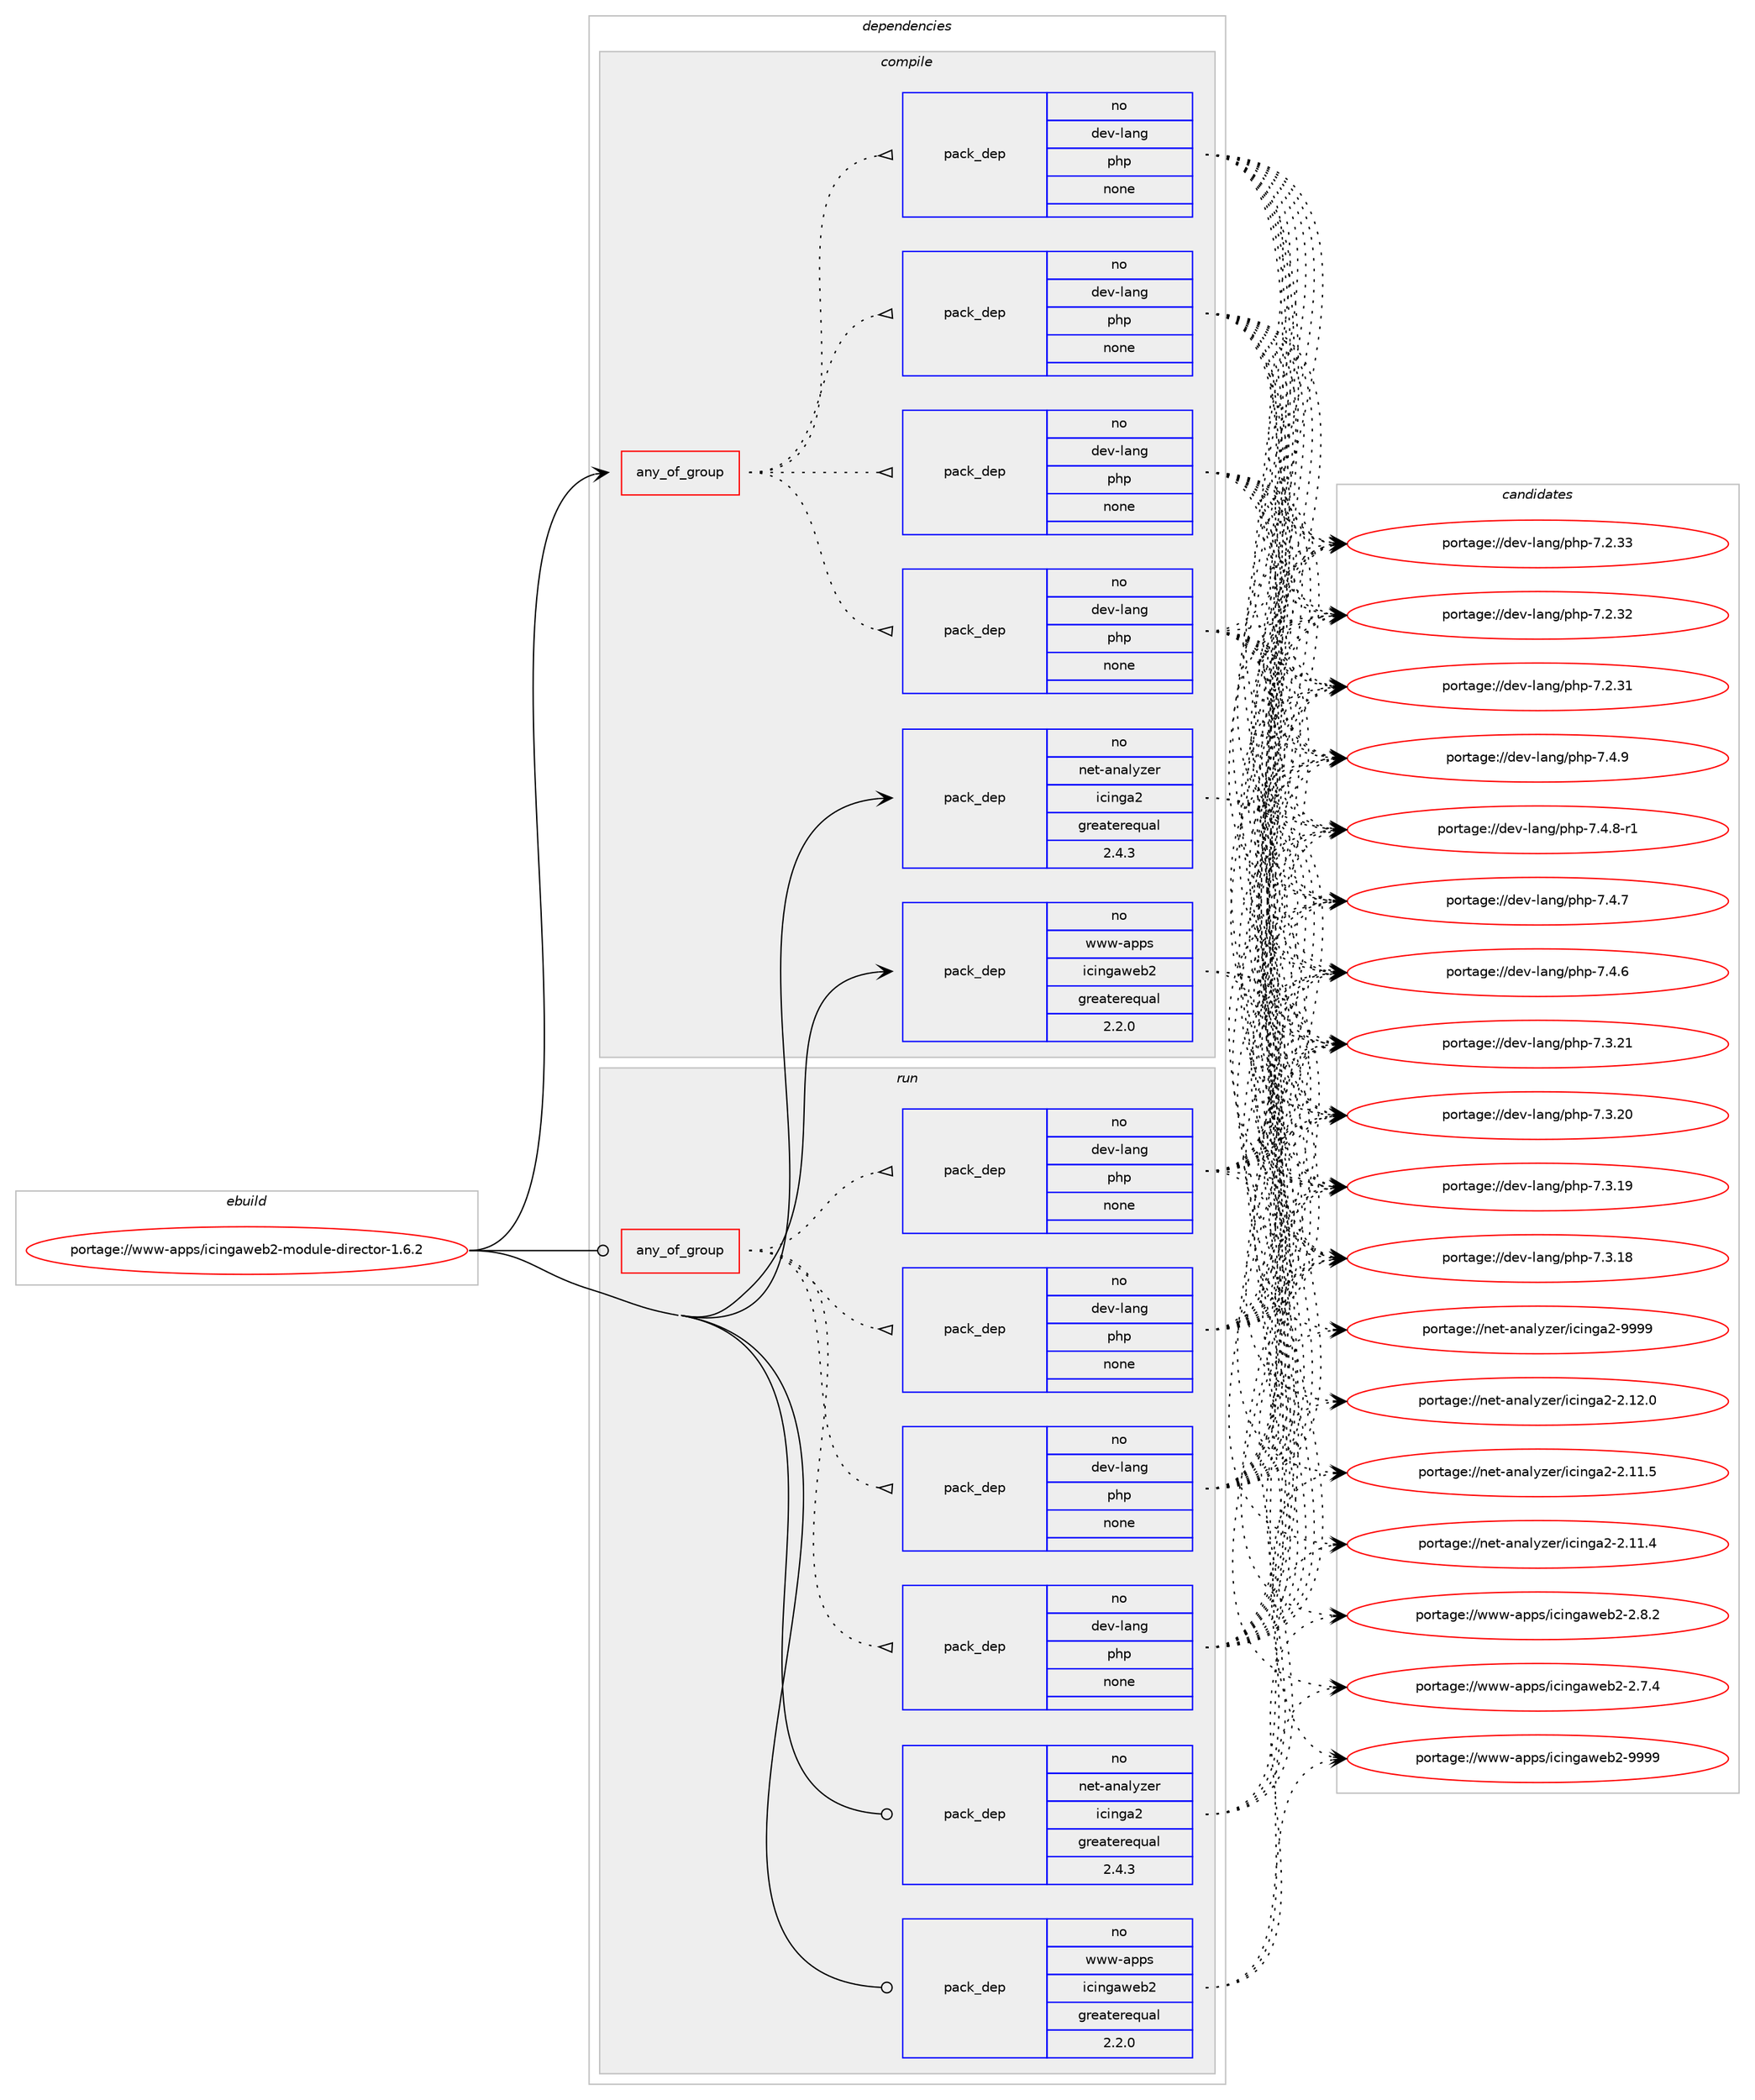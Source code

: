 digraph prolog {

# *************
# Graph options
# *************

newrank=true;
concentrate=true;
compound=true;
graph [rankdir=LR,fontname=Helvetica,fontsize=10,ranksep=1.5];#, ranksep=2.5, nodesep=0.2];
edge  [arrowhead=vee];
node  [fontname=Helvetica,fontsize=10];

# **********
# The ebuild
# **********

subgraph cluster_leftcol {
color=gray;
rank=same;
label=<<i>ebuild</i>>;
id [label="portage://www-apps/icingaweb2-module-director-1.6.2", color=red, width=4, href="../www-apps/icingaweb2-module-director-1.6.2.svg"];
}

# ****************
# The dependencies
# ****************

subgraph cluster_midcol {
color=gray;
label=<<i>dependencies</i>>;
subgraph cluster_compile {
fillcolor="#eeeeee";
style=filled;
label=<<i>compile</i>>;
subgraph any19 {
dependency1861 [label=<<TABLE BORDER="0" CELLBORDER="1" CELLSPACING="0" CELLPADDING="4"><TR><TD CELLPADDING="10">any_of_group</TD></TR></TABLE>>, shape=none, color=red];subgraph pack1609 {
dependency1862 [label=<<TABLE BORDER="0" CELLBORDER="1" CELLSPACING="0" CELLPADDING="4" WIDTH="220"><TR><TD ROWSPAN="6" CELLPADDING="30">pack_dep</TD></TR><TR><TD WIDTH="110">no</TD></TR><TR><TD>dev-lang</TD></TR><TR><TD>php</TD></TR><TR><TD>none</TD></TR><TR><TD></TD></TR></TABLE>>, shape=none, color=blue];
}
dependency1861:e -> dependency1862:w [weight=20,style="dotted",arrowhead="oinv"];
subgraph pack1610 {
dependency1863 [label=<<TABLE BORDER="0" CELLBORDER="1" CELLSPACING="0" CELLPADDING="4" WIDTH="220"><TR><TD ROWSPAN="6" CELLPADDING="30">pack_dep</TD></TR><TR><TD WIDTH="110">no</TD></TR><TR><TD>dev-lang</TD></TR><TR><TD>php</TD></TR><TR><TD>none</TD></TR><TR><TD></TD></TR></TABLE>>, shape=none, color=blue];
}
dependency1861:e -> dependency1863:w [weight=20,style="dotted",arrowhead="oinv"];
subgraph pack1611 {
dependency1864 [label=<<TABLE BORDER="0" CELLBORDER="1" CELLSPACING="0" CELLPADDING="4" WIDTH="220"><TR><TD ROWSPAN="6" CELLPADDING="30">pack_dep</TD></TR><TR><TD WIDTH="110">no</TD></TR><TR><TD>dev-lang</TD></TR><TR><TD>php</TD></TR><TR><TD>none</TD></TR><TR><TD></TD></TR></TABLE>>, shape=none, color=blue];
}
dependency1861:e -> dependency1864:w [weight=20,style="dotted",arrowhead="oinv"];
subgraph pack1612 {
dependency1865 [label=<<TABLE BORDER="0" CELLBORDER="1" CELLSPACING="0" CELLPADDING="4" WIDTH="220"><TR><TD ROWSPAN="6" CELLPADDING="30">pack_dep</TD></TR><TR><TD WIDTH="110">no</TD></TR><TR><TD>dev-lang</TD></TR><TR><TD>php</TD></TR><TR><TD>none</TD></TR><TR><TD></TD></TR></TABLE>>, shape=none, color=blue];
}
dependency1861:e -> dependency1865:w [weight=20,style="dotted",arrowhead="oinv"];
}
id:e -> dependency1861:w [weight=20,style="solid",arrowhead="vee"];
subgraph pack1613 {
dependency1866 [label=<<TABLE BORDER="0" CELLBORDER="1" CELLSPACING="0" CELLPADDING="4" WIDTH="220"><TR><TD ROWSPAN="6" CELLPADDING="30">pack_dep</TD></TR><TR><TD WIDTH="110">no</TD></TR><TR><TD>net-analyzer</TD></TR><TR><TD>icinga2</TD></TR><TR><TD>greaterequal</TD></TR><TR><TD>2.4.3</TD></TR></TABLE>>, shape=none, color=blue];
}
id:e -> dependency1866:w [weight=20,style="solid",arrowhead="vee"];
subgraph pack1614 {
dependency1867 [label=<<TABLE BORDER="0" CELLBORDER="1" CELLSPACING="0" CELLPADDING="4" WIDTH="220"><TR><TD ROWSPAN="6" CELLPADDING="30">pack_dep</TD></TR><TR><TD WIDTH="110">no</TD></TR><TR><TD>www-apps</TD></TR><TR><TD>icingaweb2</TD></TR><TR><TD>greaterequal</TD></TR><TR><TD>2.2.0</TD></TR></TABLE>>, shape=none, color=blue];
}
id:e -> dependency1867:w [weight=20,style="solid",arrowhead="vee"];
}
subgraph cluster_compileandrun {
fillcolor="#eeeeee";
style=filled;
label=<<i>compile and run</i>>;
}
subgraph cluster_run {
fillcolor="#eeeeee";
style=filled;
label=<<i>run</i>>;
subgraph any20 {
dependency1868 [label=<<TABLE BORDER="0" CELLBORDER="1" CELLSPACING="0" CELLPADDING="4"><TR><TD CELLPADDING="10">any_of_group</TD></TR></TABLE>>, shape=none, color=red];subgraph pack1615 {
dependency1869 [label=<<TABLE BORDER="0" CELLBORDER="1" CELLSPACING="0" CELLPADDING="4" WIDTH="220"><TR><TD ROWSPAN="6" CELLPADDING="30">pack_dep</TD></TR><TR><TD WIDTH="110">no</TD></TR><TR><TD>dev-lang</TD></TR><TR><TD>php</TD></TR><TR><TD>none</TD></TR><TR><TD></TD></TR></TABLE>>, shape=none, color=blue];
}
dependency1868:e -> dependency1869:w [weight=20,style="dotted",arrowhead="oinv"];
subgraph pack1616 {
dependency1870 [label=<<TABLE BORDER="0" CELLBORDER="1" CELLSPACING="0" CELLPADDING="4" WIDTH="220"><TR><TD ROWSPAN="6" CELLPADDING="30">pack_dep</TD></TR><TR><TD WIDTH="110">no</TD></TR><TR><TD>dev-lang</TD></TR><TR><TD>php</TD></TR><TR><TD>none</TD></TR><TR><TD></TD></TR></TABLE>>, shape=none, color=blue];
}
dependency1868:e -> dependency1870:w [weight=20,style="dotted",arrowhead="oinv"];
subgraph pack1617 {
dependency1871 [label=<<TABLE BORDER="0" CELLBORDER="1" CELLSPACING="0" CELLPADDING="4" WIDTH="220"><TR><TD ROWSPAN="6" CELLPADDING="30">pack_dep</TD></TR><TR><TD WIDTH="110">no</TD></TR><TR><TD>dev-lang</TD></TR><TR><TD>php</TD></TR><TR><TD>none</TD></TR><TR><TD></TD></TR></TABLE>>, shape=none, color=blue];
}
dependency1868:e -> dependency1871:w [weight=20,style="dotted",arrowhead="oinv"];
subgraph pack1618 {
dependency1872 [label=<<TABLE BORDER="0" CELLBORDER="1" CELLSPACING="0" CELLPADDING="4" WIDTH="220"><TR><TD ROWSPAN="6" CELLPADDING="30">pack_dep</TD></TR><TR><TD WIDTH="110">no</TD></TR><TR><TD>dev-lang</TD></TR><TR><TD>php</TD></TR><TR><TD>none</TD></TR><TR><TD></TD></TR></TABLE>>, shape=none, color=blue];
}
dependency1868:e -> dependency1872:w [weight=20,style="dotted",arrowhead="oinv"];
}
id:e -> dependency1868:w [weight=20,style="solid",arrowhead="odot"];
subgraph pack1619 {
dependency1873 [label=<<TABLE BORDER="0" CELLBORDER="1" CELLSPACING="0" CELLPADDING="4" WIDTH="220"><TR><TD ROWSPAN="6" CELLPADDING="30">pack_dep</TD></TR><TR><TD WIDTH="110">no</TD></TR><TR><TD>net-analyzer</TD></TR><TR><TD>icinga2</TD></TR><TR><TD>greaterequal</TD></TR><TR><TD>2.4.3</TD></TR></TABLE>>, shape=none, color=blue];
}
id:e -> dependency1873:w [weight=20,style="solid",arrowhead="odot"];
subgraph pack1620 {
dependency1874 [label=<<TABLE BORDER="0" CELLBORDER="1" CELLSPACING="0" CELLPADDING="4" WIDTH="220"><TR><TD ROWSPAN="6" CELLPADDING="30">pack_dep</TD></TR><TR><TD WIDTH="110">no</TD></TR><TR><TD>www-apps</TD></TR><TR><TD>icingaweb2</TD></TR><TR><TD>greaterequal</TD></TR><TR><TD>2.2.0</TD></TR></TABLE>>, shape=none, color=blue];
}
id:e -> dependency1874:w [weight=20,style="solid",arrowhead="odot"];
}
}

# **************
# The candidates
# **************

subgraph cluster_choices {
rank=same;
color=gray;
label=<<i>candidates</i>>;

subgraph choice1609 {
color=black;
nodesep=1;
choice100101118451089711010347112104112455546524657 [label="portage://dev-lang/php-7.4.9", color=red, width=4,href="../dev-lang/php-7.4.9.svg"];
choice1001011184510897110103471121041124555465246564511449 [label="portage://dev-lang/php-7.4.8-r1", color=red, width=4,href="../dev-lang/php-7.4.8-r1.svg"];
choice100101118451089711010347112104112455546524655 [label="portage://dev-lang/php-7.4.7", color=red, width=4,href="../dev-lang/php-7.4.7.svg"];
choice100101118451089711010347112104112455546524654 [label="portage://dev-lang/php-7.4.6", color=red, width=4,href="../dev-lang/php-7.4.6.svg"];
choice10010111845108971101034711210411245554651465049 [label="portage://dev-lang/php-7.3.21", color=red, width=4,href="../dev-lang/php-7.3.21.svg"];
choice10010111845108971101034711210411245554651465048 [label="portage://dev-lang/php-7.3.20", color=red, width=4,href="../dev-lang/php-7.3.20.svg"];
choice10010111845108971101034711210411245554651464957 [label="portage://dev-lang/php-7.3.19", color=red, width=4,href="../dev-lang/php-7.3.19.svg"];
choice10010111845108971101034711210411245554651464956 [label="portage://dev-lang/php-7.3.18", color=red, width=4,href="../dev-lang/php-7.3.18.svg"];
choice10010111845108971101034711210411245554650465151 [label="portage://dev-lang/php-7.2.33", color=red, width=4,href="../dev-lang/php-7.2.33.svg"];
choice10010111845108971101034711210411245554650465150 [label="portage://dev-lang/php-7.2.32", color=red, width=4,href="../dev-lang/php-7.2.32.svg"];
choice10010111845108971101034711210411245554650465149 [label="portage://dev-lang/php-7.2.31", color=red, width=4,href="../dev-lang/php-7.2.31.svg"];
dependency1862:e -> choice100101118451089711010347112104112455546524657:w [style=dotted,weight="100"];
dependency1862:e -> choice1001011184510897110103471121041124555465246564511449:w [style=dotted,weight="100"];
dependency1862:e -> choice100101118451089711010347112104112455546524655:w [style=dotted,weight="100"];
dependency1862:e -> choice100101118451089711010347112104112455546524654:w [style=dotted,weight="100"];
dependency1862:e -> choice10010111845108971101034711210411245554651465049:w [style=dotted,weight="100"];
dependency1862:e -> choice10010111845108971101034711210411245554651465048:w [style=dotted,weight="100"];
dependency1862:e -> choice10010111845108971101034711210411245554651464957:w [style=dotted,weight="100"];
dependency1862:e -> choice10010111845108971101034711210411245554651464956:w [style=dotted,weight="100"];
dependency1862:e -> choice10010111845108971101034711210411245554650465151:w [style=dotted,weight="100"];
dependency1862:e -> choice10010111845108971101034711210411245554650465150:w [style=dotted,weight="100"];
dependency1862:e -> choice10010111845108971101034711210411245554650465149:w [style=dotted,weight="100"];
}
subgraph choice1610 {
color=black;
nodesep=1;
choice100101118451089711010347112104112455546524657 [label="portage://dev-lang/php-7.4.9", color=red, width=4,href="../dev-lang/php-7.4.9.svg"];
choice1001011184510897110103471121041124555465246564511449 [label="portage://dev-lang/php-7.4.8-r1", color=red, width=4,href="../dev-lang/php-7.4.8-r1.svg"];
choice100101118451089711010347112104112455546524655 [label="portage://dev-lang/php-7.4.7", color=red, width=4,href="../dev-lang/php-7.4.7.svg"];
choice100101118451089711010347112104112455546524654 [label="portage://dev-lang/php-7.4.6", color=red, width=4,href="../dev-lang/php-7.4.6.svg"];
choice10010111845108971101034711210411245554651465049 [label="portage://dev-lang/php-7.3.21", color=red, width=4,href="../dev-lang/php-7.3.21.svg"];
choice10010111845108971101034711210411245554651465048 [label="portage://dev-lang/php-7.3.20", color=red, width=4,href="../dev-lang/php-7.3.20.svg"];
choice10010111845108971101034711210411245554651464957 [label="portage://dev-lang/php-7.3.19", color=red, width=4,href="../dev-lang/php-7.3.19.svg"];
choice10010111845108971101034711210411245554651464956 [label="portage://dev-lang/php-7.3.18", color=red, width=4,href="../dev-lang/php-7.3.18.svg"];
choice10010111845108971101034711210411245554650465151 [label="portage://dev-lang/php-7.2.33", color=red, width=4,href="../dev-lang/php-7.2.33.svg"];
choice10010111845108971101034711210411245554650465150 [label="portage://dev-lang/php-7.2.32", color=red, width=4,href="../dev-lang/php-7.2.32.svg"];
choice10010111845108971101034711210411245554650465149 [label="portage://dev-lang/php-7.2.31", color=red, width=4,href="../dev-lang/php-7.2.31.svg"];
dependency1863:e -> choice100101118451089711010347112104112455546524657:w [style=dotted,weight="100"];
dependency1863:e -> choice1001011184510897110103471121041124555465246564511449:w [style=dotted,weight="100"];
dependency1863:e -> choice100101118451089711010347112104112455546524655:w [style=dotted,weight="100"];
dependency1863:e -> choice100101118451089711010347112104112455546524654:w [style=dotted,weight="100"];
dependency1863:e -> choice10010111845108971101034711210411245554651465049:w [style=dotted,weight="100"];
dependency1863:e -> choice10010111845108971101034711210411245554651465048:w [style=dotted,weight="100"];
dependency1863:e -> choice10010111845108971101034711210411245554651464957:w [style=dotted,weight="100"];
dependency1863:e -> choice10010111845108971101034711210411245554651464956:w [style=dotted,weight="100"];
dependency1863:e -> choice10010111845108971101034711210411245554650465151:w [style=dotted,weight="100"];
dependency1863:e -> choice10010111845108971101034711210411245554650465150:w [style=dotted,weight="100"];
dependency1863:e -> choice10010111845108971101034711210411245554650465149:w [style=dotted,weight="100"];
}
subgraph choice1611 {
color=black;
nodesep=1;
choice100101118451089711010347112104112455546524657 [label="portage://dev-lang/php-7.4.9", color=red, width=4,href="../dev-lang/php-7.4.9.svg"];
choice1001011184510897110103471121041124555465246564511449 [label="portage://dev-lang/php-7.4.8-r1", color=red, width=4,href="../dev-lang/php-7.4.8-r1.svg"];
choice100101118451089711010347112104112455546524655 [label="portage://dev-lang/php-7.4.7", color=red, width=4,href="../dev-lang/php-7.4.7.svg"];
choice100101118451089711010347112104112455546524654 [label="portage://dev-lang/php-7.4.6", color=red, width=4,href="../dev-lang/php-7.4.6.svg"];
choice10010111845108971101034711210411245554651465049 [label="portage://dev-lang/php-7.3.21", color=red, width=4,href="../dev-lang/php-7.3.21.svg"];
choice10010111845108971101034711210411245554651465048 [label="portage://dev-lang/php-7.3.20", color=red, width=4,href="../dev-lang/php-7.3.20.svg"];
choice10010111845108971101034711210411245554651464957 [label="portage://dev-lang/php-7.3.19", color=red, width=4,href="../dev-lang/php-7.3.19.svg"];
choice10010111845108971101034711210411245554651464956 [label="portage://dev-lang/php-7.3.18", color=red, width=4,href="../dev-lang/php-7.3.18.svg"];
choice10010111845108971101034711210411245554650465151 [label="portage://dev-lang/php-7.2.33", color=red, width=4,href="../dev-lang/php-7.2.33.svg"];
choice10010111845108971101034711210411245554650465150 [label="portage://dev-lang/php-7.2.32", color=red, width=4,href="../dev-lang/php-7.2.32.svg"];
choice10010111845108971101034711210411245554650465149 [label="portage://dev-lang/php-7.2.31", color=red, width=4,href="../dev-lang/php-7.2.31.svg"];
dependency1864:e -> choice100101118451089711010347112104112455546524657:w [style=dotted,weight="100"];
dependency1864:e -> choice1001011184510897110103471121041124555465246564511449:w [style=dotted,weight="100"];
dependency1864:e -> choice100101118451089711010347112104112455546524655:w [style=dotted,weight="100"];
dependency1864:e -> choice100101118451089711010347112104112455546524654:w [style=dotted,weight="100"];
dependency1864:e -> choice10010111845108971101034711210411245554651465049:w [style=dotted,weight="100"];
dependency1864:e -> choice10010111845108971101034711210411245554651465048:w [style=dotted,weight="100"];
dependency1864:e -> choice10010111845108971101034711210411245554651464957:w [style=dotted,weight="100"];
dependency1864:e -> choice10010111845108971101034711210411245554651464956:w [style=dotted,weight="100"];
dependency1864:e -> choice10010111845108971101034711210411245554650465151:w [style=dotted,weight="100"];
dependency1864:e -> choice10010111845108971101034711210411245554650465150:w [style=dotted,weight="100"];
dependency1864:e -> choice10010111845108971101034711210411245554650465149:w [style=dotted,weight="100"];
}
subgraph choice1612 {
color=black;
nodesep=1;
choice100101118451089711010347112104112455546524657 [label="portage://dev-lang/php-7.4.9", color=red, width=4,href="../dev-lang/php-7.4.9.svg"];
choice1001011184510897110103471121041124555465246564511449 [label="portage://dev-lang/php-7.4.8-r1", color=red, width=4,href="../dev-lang/php-7.4.8-r1.svg"];
choice100101118451089711010347112104112455546524655 [label="portage://dev-lang/php-7.4.7", color=red, width=4,href="../dev-lang/php-7.4.7.svg"];
choice100101118451089711010347112104112455546524654 [label="portage://dev-lang/php-7.4.6", color=red, width=4,href="../dev-lang/php-7.4.6.svg"];
choice10010111845108971101034711210411245554651465049 [label="portage://dev-lang/php-7.3.21", color=red, width=4,href="../dev-lang/php-7.3.21.svg"];
choice10010111845108971101034711210411245554651465048 [label="portage://dev-lang/php-7.3.20", color=red, width=4,href="../dev-lang/php-7.3.20.svg"];
choice10010111845108971101034711210411245554651464957 [label="portage://dev-lang/php-7.3.19", color=red, width=4,href="../dev-lang/php-7.3.19.svg"];
choice10010111845108971101034711210411245554651464956 [label="portage://dev-lang/php-7.3.18", color=red, width=4,href="../dev-lang/php-7.3.18.svg"];
choice10010111845108971101034711210411245554650465151 [label="portage://dev-lang/php-7.2.33", color=red, width=4,href="../dev-lang/php-7.2.33.svg"];
choice10010111845108971101034711210411245554650465150 [label="portage://dev-lang/php-7.2.32", color=red, width=4,href="../dev-lang/php-7.2.32.svg"];
choice10010111845108971101034711210411245554650465149 [label="portage://dev-lang/php-7.2.31", color=red, width=4,href="../dev-lang/php-7.2.31.svg"];
dependency1865:e -> choice100101118451089711010347112104112455546524657:w [style=dotted,weight="100"];
dependency1865:e -> choice1001011184510897110103471121041124555465246564511449:w [style=dotted,weight="100"];
dependency1865:e -> choice100101118451089711010347112104112455546524655:w [style=dotted,weight="100"];
dependency1865:e -> choice100101118451089711010347112104112455546524654:w [style=dotted,weight="100"];
dependency1865:e -> choice10010111845108971101034711210411245554651465049:w [style=dotted,weight="100"];
dependency1865:e -> choice10010111845108971101034711210411245554651465048:w [style=dotted,weight="100"];
dependency1865:e -> choice10010111845108971101034711210411245554651464957:w [style=dotted,weight="100"];
dependency1865:e -> choice10010111845108971101034711210411245554651464956:w [style=dotted,weight="100"];
dependency1865:e -> choice10010111845108971101034711210411245554650465151:w [style=dotted,weight="100"];
dependency1865:e -> choice10010111845108971101034711210411245554650465150:w [style=dotted,weight="100"];
dependency1865:e -> choice10010111845108971101034711210411245554650465149:w [style=dotted,weight="100"];
}
subgraph choice1613 {
color=black;
nodesep=1;
choice110101116459711097108121122101114471059910511010397504557575757 [label="portage://net-analyzer/icinga2-9999", color=red, width=4,href="../net-analyzer/icinga2-9999.svg"];
choice1101011164597110971081211221011144710599105110103975045504649504648 [label="portage://net-analyzer/icinga2-2.12.0", color=red, width=4,href="../net-analyzer/icinga2-2.12.0.svg"];
choice1101011164597110971081211221011144710599105110103975045504649494653 [label="portage://net-analyzer/icinga2-2.11.5", color=red, width=4,href="../net-analyzer/icinga2-2.11.5.svg"];
choice1101011164597110971081211221011144710599105110103975045504649494652 [label="portage://net-analyzer/icinga2-2.11.4", color=red, width=4,href="../net-analyzer/icinga2-2.11.4.svg"];
dependency1866:e -> choice110101116459711097108121122101114471059910511010397504557575757:w [style=dotted,weight="100"];
dependency1866:e -> choice1101011164597110971081211221011144710599105110103975045504649504648:w [style=dotted,weight="100"];
dependency1866:e -> choice1101011164597110971081211221011144710599105110103975045504649494653:w [style=dotted,weight="100"];
dependency1866:e -> choice1101011164597110971081211221011144710599105110103975045504649494652:w [style=dotted,weight="100"];
}
subgraph choice1614 {
color=black;
nodesep=1;
choice119119119459711211211547105991051101039711910198504557575757 [label="portage://www-apps/icingaweb2-9999", color=red, width=4,href="../www-apps/icingaweb2-9999.svg"];
choice11911911945971121121154710599105110103971191019850455046564650 [label="portage://www-apps/icingaweb2-2.8.2", color=red, width=4,href="../www-apps/icingaweb2-2.8.2.svg"];
choice11911911945971121121154710599105110103971191019850455046554652 [label="portage://www-apps/icingaweb2-2.7.4", color=red, width=4,href="../www-apps/icingaweb2-2.7.4.svg"];
dependency1867:e -> choice119119119459711211211547105991051101039711910198504557575757:w [style=dotted,weight="100"];
dependency1867:e -> choice11911911945971121121154710599105110103971191019850455046564650:w [style=dotted,weight="100"];
dependency1867:e -> choice11911911945971121121154710599105110103971191019850455046554652:w [style=dotted,weight="100"];
}
subgraph choice1615 {
color=black;
nodesep=1;
choice100101118451089711010347112104112455546524657 [label="portage://dev-lang/php-7.4.9", color=red, width=4,href="../dev-lang/php-7.4.9.svg"];
choice1001011184510897110103471121041124555465246564511449 [label="portage://dev-lang/php-7.4.8-r1", color=red, width=4,href="../dev-lang/php-7.4.8-r1.svg"];
choice100101118451089711010347112104112455546524655 [label="portage://dev-lang/php-7.4.7", color=red, width=4,href="../dev-lang/php-7.4.7.svg"];
choice100101118451089711010347112104112455546524654 [label="portage://dev-lang/php-7.4.6", color=red, width=4,href="../dev-lang/php-7.4.6.svg"];
choice10010111845108971101034711210411245554651465049 [label="portage://dev-lang/php-7.3.21", color=red, width=4,href="../dev-lang/php-7.3.21.svg"];
choice10010111845108971101034711210411245554651465048 [label="portage://dev-lang/php-7.3.20", color=red, width=4,href="../dev-lang/php-7.3.20.svg"];
choice10010111845108971101034711210411245554651464957 [label="portage://dev-lang/php-7.3.19", color=red, width=4,href="../dev-lang/php-7.3.19.svg"];
choice10010111845108971101034711210411245554651464956 [label="portage://dev-lang/php-7.3.18", color=red, width=4,href="../dev-lang/php-7.3.18.svg"];
choice10010111845108971101034711210411245554650465151 [label="portage://dev-lang/php-7.2.33", color=red, width=4,href="../dev-lang/php-7.2.33.svg"];
choice10010111845108971101034711210411245554650465150 [label="portage://dev-lang/php-7.2.32", color=red, width=4,href="../dev-lang/php-7.2.32.svg"];
choice10010111845108971101034711210411245554650465149 [label="portage://dev-lang/php-7.2.31", color=red, width=4,href="../dev-lang/php-7.2.31.svg"];
dependency1869:e -> choice100101118451089711010347112104112455546524657:w [style=dotted,weight="100"];
dependency1869:e -> choice1001011184510897110103471121041124555465246564511449:w [style=dotted,weight="100"];
dependency1869:e -> choice100101118451089711010347112104112455546524655:w [style=dotted,weight="100"];
dependency1869:e -> choice100101118451089711010347112104112455546524654:w [style=dotted,weight="100"];
dependency1869:e -> choice10010111845108971101034711210411245554651465049:w [style=dotted,weight="100"];
dependency1869:e -> choice10010111845108971101034711210411245554651465048:w [style=dotted,weight="100"];
dependency1869:e -> choice10010111845108971101034711210411245554651464957:w [style=dotted,weight="100"];
dependency1869:e -> choice10010111845108971101034711210411245554651464956:w [style=dotted,weight="100"];
dependency1869:e -> choice10010111845108971101034711210411245554650465151:w [style=dotted,weight="100"];
dependency1869:e -> choice10010111845108971101034711210411245554650465150:w [style=dotted,weight="100"];
dependency1869:e -> choice10010111845108971101034711210411245554650465149:w [style=dotted,weight="100"];
}
subgraph choice1616 {
color=black;
nodesep=1;
choice100101118451089711010347112104112455546524657 [label="portage://dev-lang/php-7.4.9", color=red, width=4,href="../dev-lang/php-7.4.9.svg"];
choice1001011184510897110103471121041124555465246564511449 [label="portage://dev-lang/php-7.4.8-r1", color=red, width=4,href="../dev-lang/php-7.4.8-r1.svg"];
choice100101118451089711010347112104112455546524655 [label="portage://dev-lang/php-7.4.7", color=red, width=4,href="../dev-lang/php-7.4.7.svg"];
choice100101118451089711010347112104112455546524654 [label="portage://dev-lang/php-7.4.6", color=red, width=4,href="../dev-lang/php-7.4.6.svg"];
choice10010111845108971101034711210411245554651465049 [label="portage://dev-lang/php-7.3.21", color=red, width=4,href="../dev-lang/php-7.3.21.svg"];
choice10010111845108971101034711210411245554651465048 [label="portage://dev-lang/php-7.3.20", color=red, width=4,href="../dev-lang/php-7.3.20.svg"];
choice10010111845108971101034711210411245554651464957 [label="portage://dev-lang/php-7.3.19", color=red, width=4,href="../dev-lang/php-7.3.19.svg"];
choice10010111845108971101034711210411245554651464956 [label="portage://dev-lang/php-7.3.18", color=red, width=4,href="../dev-lang/php-7.3.18.svg"];
choice10010111845108971101034711210411245554650465151 [label="portage://dev-lang/php-7.2.33", color=red, width=4,href="../dev-lang/php-7.2.33.svg"];
choice10010111845108971101034711210411245554650465150 [label="portage://dev-lang/php-7.2.32", color=red, width=4,href="../dev-lang/php-7.2.32.svg"];
choice10010111845108971101034711210411245554650465149 [label="portage://dev-lang/php-7.2.31", color=red, width=4,href="../dev-lang/php-7.2.31.svg"];
dependency1870:e -> choice100101118451089711010347112104112455546524657:w [style=dotted,weight="100"];
dependency1870:e -> choice1001011184510897110103471121041124555465246564511449:w [style=dotted,weight="100"];
dependency1870:e -> choice100101118451089711010347112104112455546524655:w [style=dotted,weight="100"];
dependency1870:e -> choice100101118451089711010347112104112455546524654:w [style=dotted,weight="100"];
dependency1870:e -> choice10010111845108971101034711210411245554651465049:w [style=dotted,weight="100"];
dependency1870:e -> choice10010111845108971101034711210411245554651465048:w [style=dotted,weight="100"];
dependency1870:e -> choice10010111845108971101034711210411245554651464957:w [style=dotted,weight="100"];
dependency1870:e -> choice10010111845108971101034711210411245554651464956:w [style=dotted,weight="100"];
dependency1870:e -> choice10010111845108971101034711210411245554650465151:w [style=dotted,weight="100"];
dependency1870:e -> choice10010111845108971101034711210411245554650465150:w [style=dotted,weight="100"];
dependency1870:e -> choice10010111845108971101034711210411245554650465149:w [style=dotted,weight="100"];
}
subgraph choice1617 {
color=black;
nodesep=1;
choice100101118451089711010347112104112455546524657 [label="portage://dev-lang/php-7.4.9", color=red, width=4,href="../dev-lang/php-7.4.9.svg"];
choice1001011184510897110103471121041124555465246564511449 [label="portage://dev-lang/php-7.4.8-r1", color=red, width=4,href="../dev-lang/php-7.4.8-r1.svg"];
choice100101118451089711010347112104112455546524655 [label="portage://dev-lang/php-7.4.7", color=red, width=4,href="../dev-lang/php-7.4.7.svg"];
choice100101118451089711010347112104112455546524654 [label="portage://dev-lang/php-7.4.6", color=red, width=4,href="../dev-lang/php-7.4.6.svg"];
choice10010111845108971101034711210411245554651465049 [label="portage://dev-lang/php-7.3.21", color=red, width=4,href="../dev-lang/php-7.3.21.svg"];
choice10010111845108971101034711210411245554651465048 [label="portage://dev-lang/php-7.3.20", color=red, width=4,href="../dev-lang/php-7.3.20.svg"];
choice10010111845108971101034711210411245554651464957 [label="portage://dev-lang/php-7.3.19", color=red, width=4,href="../dev-lang/php-7.3.19.svg"];
choice10010111845108971101034711210411245554651464956 [label="portage://dev-lang/php-7.3.18", color=red, width=4,href="../dev-lang/php-7.3.18.svg"];
choice10010111845108971101034711210411245554650465151 [label="portage://dev-lang/php-7.2.33", color=red, width=4,href="../dev-lang/php-7.2.33.svg"];
choice10010111845108971101034711210411245554650465150 [label="portage://dev-lang/php-7.2.32", color=red, width=4,href="../dev-lang/php-7.2.32.svg"];
choice10010111845108971101034711210411245554650465149 [label="portage://dev-lang/php-7.2.31", color=red, width=4,href="../dev-lang/php-7.2.31.svg"];
dependency1871:e -> choice100101118451089711010347112104112455546524657:w [style=dotted,weight="100"];
dependency1871:e -> choice1001011184510897110103471121041124555465246564511449:w [style=dotted,weight="100"];
dependency1871:e -> choice100101118451089711010347112104112455546524655:w [style=dotted,weight="100"];
dependency1871:e -> choice100101118451089711010347112104112455546524654:w [style=dotted,weight="100"];
dependency1871:e -> choice10010111845108971101034711210411245554651465049:w [style=dotted,weight="100"];
dependency1871:e -> choice10010111845108971101034711210411245554651465048:w [style=dotted,weight="100"];
dependency1871:e -> choice10010111845108971101034711210411245554651464957:w [style=dotted,weight="100"];
dependency1871:e -> choice10010111845108971101034711210411245554651464956:w [style=dotted,weight="100"];
dependency1871:e -> choice10010111845108971101034711210411245554650465151:w [style=dotted,weight="100"];
dependency1871:e -> choice10010111845108971101034711210411245554650465150:w [style=dotted,weight="100"];
dependency1871:e -> choice10010111845108971101034711210411245554650465149:w [style=dotted,weight="100"];
}
subgraph choice1618 {
color=black;
nodesep=1;
choice100101118451089711010347112104112455546524657 [label="portage://dev-lang/php-7.4.9", color=red, width=4,href="../dev-lang/php-7.4.9.svg"];
choice1001011184510897110103471121041124555465246564511449 [label="portage://dev-lang/php-7.4.8-r1", color=red, width=4,href="../dev-lang/php-7.4.8-r1.svg"];
choice100101118451089711010347112104112455546524655 [label="portage://dev-lang/php-7.4.7", color=red, width=4,href="../dev-lang/php-7.4.7.svg"];
choice100101118451089711010347112104112455546524654 [label="portage://dev-lang/php-7.4.6", color=red, width=4,href="../dev-lang/php-7.4.6.svg"];
choice10010111845108971101034711210411245554651465049 [label="portage://dev-lang/php-7.3.21", color=red, width=4,href="../dev-lang/php-7.3.21.svg"];
choice10010111845108971101034711210411245554651465048 [label="portage://dev-lang/php-7.3.20", color=red, width=4,href="../dev-lang/php-7.3.20.svg"];
choice10010111845108971101034711210411245554651464957 [label="portage://dev-lang/php-7.3.19", color=red, width=4,href="../dev-lang/php-7.3.19.svg"];
choice10010111845108971101034711210411245554651464956 [label="portage://dev-lang/php-7.3.18", color=red, width=4,href="../dev-lang/php-7.3.18.svg"];
choice10010111845108971101034711210411245554650465151 [label="portage://dev-lang/php-7.2.33", color=red, width=4,href="../dev-lang/php-7.2.33.svg"];
choice10010111845108971101034711210411245554650465150 [label="portage://dev-lang/php-7.2.32", color=red, width=4,href="../dev-lang/php-7.2.32.svg"];
choice10010111845108971101034711210411245554650465149 [label="portage://dev-lang/php-7.2.31", color=red, width=4,href="../dev-lang/php-7.2.31.svg"];
dependency1872:e -> choice100101118451089711010347112104112455546524657:w [style=dotted,weight="100"];
dependency1872:e -> choice1001011184510897110103471121041124555465246564511449:w [style=dotted,weight="100"];
dependency1872:e -> choice100101118451089711010347112104112455546524655:w [style=dotted,weight="100"];
dependency1872:e -> choice100101118451089711010347112104112455546524654:w [style=dotted,weight="100"];
dependency1872:e -> choice10010111845108971101034711210411245554651465049:w [style=dotted,weight="100"];
dependency1872:e -> choice10010111845108971101034711210411245554651465048:w [style=dotted,weight="100"];
dependency1872:e -> choice10010111845108971101034711210411245554651464957:w [style=dotted,weight="100"];
dependency1872:e -> choice10010111845108971101034711210411245554651464956:w [style=dotted,weight="100"];
dependency1872:e -> choice10010111845108971101034711210411245554650465151:w [style=dotted,weight="100"];
dependency1872:e -> choice10010111845108971101034711210411245554650465150:w [style=dotted,weight="100"];
dependency1872:e -> choice10010111845108971101034711210411245554650465149:w [style=dotted,weight="100"];
}
subgraph choice1619 {
color=black;
nodesep=1;
choice110101116459711097108121122101114471059910511010397504557575757 [label="portage://net-analyzer/icinga2-9999", color=red, width=4,href="../net-analyzer/icinga2-9999.svg"];
choice1101011164597110971081211221011144710599105110103975045504649504648 [label="portage://net-analyzer/icinga2-2.12.0", color=red, width=4,href="../net-analyzer/icinga2-2.12.0.svg"];
choice1101011164597110971081211221011144710599105110103975045504649494653 [label="portage://net-analyzer/icinga2-2.11.5", color=red, width=4,href="../net-analyzer/icinga2-2.11.5.svg"];
choice1101011164597110971081211221011144710599105110103975045504649494652 [label="portage://net-analyzer/icinga2-2.11.4", color=red, width=4,href="../net-analyzer/icinga2-2.11.4.svg"];
dependency1873:e -> choice110101116459711097108121122101114471059910511010397504557575757:w [style=dotted,weight="100"];
dependency1873:e -> choice1101011164597110971081211221011144710599105110103975045504649504648:w [style=dotted,weight="100"];
dependency1873:e -> choice1101011164597110971081211221011144710599105110103975045504649494653:w [style=dotted,weight="100"];
dependency1873:e -> choice1101011164597110971081211221011144710599105110103975045504649494652:w [style=dotted,weight="100"];
}
subgraph choice1620 {
color=black;
nodesep=1;
choice119119119459711211211547105991051101039711910198504557575757 [label="portage://www-apps/icingaweb2-9999", color=red, width=4,href="../www-apps/icingaweb2-9999.svg"];
choice11911911945971121121154710599105110103971191019850455046564650 [label="portage://www-apps/icingaweb2-2.8.2", color=red, width=4,href="../www-apps/icingaweb2-2.8.2.svg"];
choice11911911945971121121154710599105110103971191019850455046554652 [label="portage://www-apps/icingaweb2-2.7.4", color=red, width=4,href="../www-apps/icingaweb2-2.7.4.svg"];
dependency1874:e -> choice119119119459711211211547105991051101039711910198504557575757:w [style=dotted,weight="100"];
dependency1874:e -> choice11911911945971121121154710599105110103971191019850455046564650:w [style=dotted,weight="100"];
dependency1874:e -> choice11911911945971121121154710599105110103971191019850455046554652:w [style=dotted,weight="100"];
}
}

}
